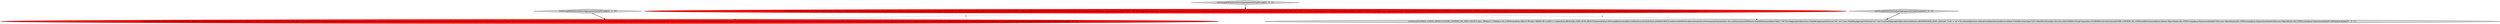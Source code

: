 digraph {
2 [style = filled, label = "testQuery(PLANNER_CONFIG_NO_TOPN,\"SELECT dim1, MIN(m1) + MAX(m1) AS x FROM druid.foo GROUP BY dim1 ORDER BY x LIMIT 3\",CalciteTests.REGULAR_USER_AUTH_RESULT,ImmutableList.of(GroupByQuery.builder().setDataSource(CalciteTests.DATASOURCE1).setInterval(querySegmentSpec(Filtration.eternity())).setGranularity(Granularities.ALL).setDimensions(dimensionSpec(new DefaultDimensionSpec(\"dim1\",\"d0\"))).setAggregatorSpecs(new FloatMinAggregatorFactory(\"a0\",\"m1\"),new FloatMaxAggregatorFactory(\"a1\",\"m1\")).setPostAggregatorSpecs(ImmutableList.of(expresionPostAgg(\"p0\",\"(\"a0\" + \"a1\")\"))).setLimitSpec(new DefaultLimitSpec(ImmutableList.of(new OrderByColumnSpec(\"p0\",OrderByColumnSpec.Direction.ASCENDING,StringComparators.NUMERIC)),3)).setContext(QUERY_CONTEXT_DEFAULT).build()),ImmutableList.of(new Object((((edu.fdu.CPPDG.tinypdg.pe.ExpressionInfo@912df5,new Object((((edu.fdu.CPPDG.tinypdg.pe.ExpressionInfo@912dfa,new Object((((edu.fdu.CPPDG.tinypdg.pe.ExpressionInfo@912dff))@@@3@@@['0', '1', '0']", fillcolor = red, shape = ellipse image = "AAA1AAABBB2BBB"];
4 [style = filled, label = "testQuery(PLANNER_CONFIG_DEFAULT,QUERY_CONTEXT_NO_TOPN,\"SELECT dim1, MIN(m1) + MAX(m1) AS x FROM druid.foo GROUP BY dim1 ORDER BY x LIMIT 3\",CalciteTests.REGULAR_USER_AUTH_RESULT,ImmutableList.of(GroupByQuery.builder().setDataSource(CalciteTests.DATASOURCE1).setInterval(QSS(Filtration.eternity())).setGranularity(Granularities.ALL).setDimensions(DIMS(new DefaultDimensionSpec(\"dim1\",\"d0\"))).setAggregatorSpecs(new FloatMinAggregatorFactory(\"a0\",\"m1\"),new FloatMaxAggregatorFactory(\"a1\",\"m1\")).setPostAggregatorSpecs(ImmutableList.of(EXPRESSION_POST_AGG(\"p0\",\"(\"a0\" + \"a1\")\"))).setLimitSpec(new DefaultLimitSpec(ImmutableList.of(new OrderByColumnSpec(\"p0\",OrderByColumnSpec.Direction.ASCENDING,StringComparators.NUMERIC)),3)).setContext(QUERY_CONTEXT_NO_TOPN).build()),ImmutableList.of(new Object((((edu.fdu.CPPDG.tinypdg.pe.ExpressionInfo@912e5e,new Object((((edu.fdu.CPPDG.tinypdg.pe.ExpressionInfo@912e63,new Object((((edu.fdu.CPPDG.tinypdg.pe.ExpressionInfo@912e68))@@@3@@@['0', '0', '1']", fillcolor = lightgray, shape = ellipse image = "AAA0AAABBB3BBB"];
3 [style = filled, label = "testGroupByWithSortOnPostAggregationNoTopNConfig['0', '1', '0']", fillcolor = lightgray, shape = diamond image = "AAA0AAABBB2BBB"];
5 [style = filled, label = "testGroupByWithSortOnPostAggregationNoTopNContext['0', '0', '1']", fillcolor = lightgray, shape = diamond image = "AAA0AAABBB3BBB"];
1 [style = filled, label = "testGroupByWithSortOnPostAggregationNoTopNConfig['1', '0', '0']", fillcolor = lightgray, shape = diamond image = "AAA0AAABBB1BBB"];
0 [style = filled, label = "testQuery(PLANNER_CONFIG_NO_TOPN,\"SELECT dim1, MIN(m1) + MAX(m1) AS x FROM druid.foo GROUP BY dim1 ORDER BY x LIMIT 3\",CalciteTests.REGULAR_USER_AUTH_RESULT,ImmutableList.of(GroupByQuery.builder().setDataSource(CalciteTests.DATASOURCE1).setInterval(QSS(Filtration.eternity())).setGranularity(Granularities.ALL).setDimensions(DIMS(new DefaultDimensionSpec(\"dim1\",\"d0\"))).setAggregatorSpecs(new FloatMinAggregatorFactory(\"a0\",\"m1\"),new FloatMaxAggregatorFactory(\"a1\",\"m1\")).setPostAggregatorSpecs(ImmutableList.of(EXPRESSION_POST_AGG(\"p0\",\"(\"a0\" + \"a1\")\"))).setLimitSpec(new DefaultLimitSpec(ImmutableList.of(new OrderByColumnSpec(\"p0\",OrderByColumnSpec.Direction.ASCENDING,StringComparators.NUMERIC)),3)).setContext(QUERY_CONTEXT_DEFAULT).build()),ImmutableList.of(new Object((((edu.fdu.CPPDG.tinypdg.pe.ExpressionInfo@912d8d,new Object((((edu.fdu.CPPDG.tinypdg.pe.ExpressionInfo@912d92,new Object((((edu.fdu.CPPDG.tinypdg.pe.ExpressionInfo@912d97))@@@3@@@['1', '0', '0']", fillcolor = red, shape = ellipse image = "AAA1AAABBB1BBB"];
0->2 [style = dashed, label="0"];
0->4 [style = dashed, label="0"];
1->0 [style = bold, label=""];
3->2 [style = bold, label=""];
5->4 [style = bold, label=""];
}
